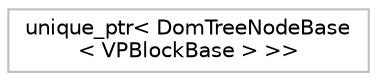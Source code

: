digraph "Graphical Class Hierarchy"
{
 // LATEX_PDF_SIZE
  bgcolor="transparent";
  edge [fontname="Helvetica",fontsize="10",labelfontname="Helvetica",labelfontsize="10"];
  node [fontname="Helvetica",fontsize="10",shape=record];
  rankdir="LR";
  Node0 [label="unique_ptr\< DomTreeNodeBase\l\< VPBlockBase \> \>\>",height=0.2,width=0.4,color="grey75",tooltip=" "];
}
